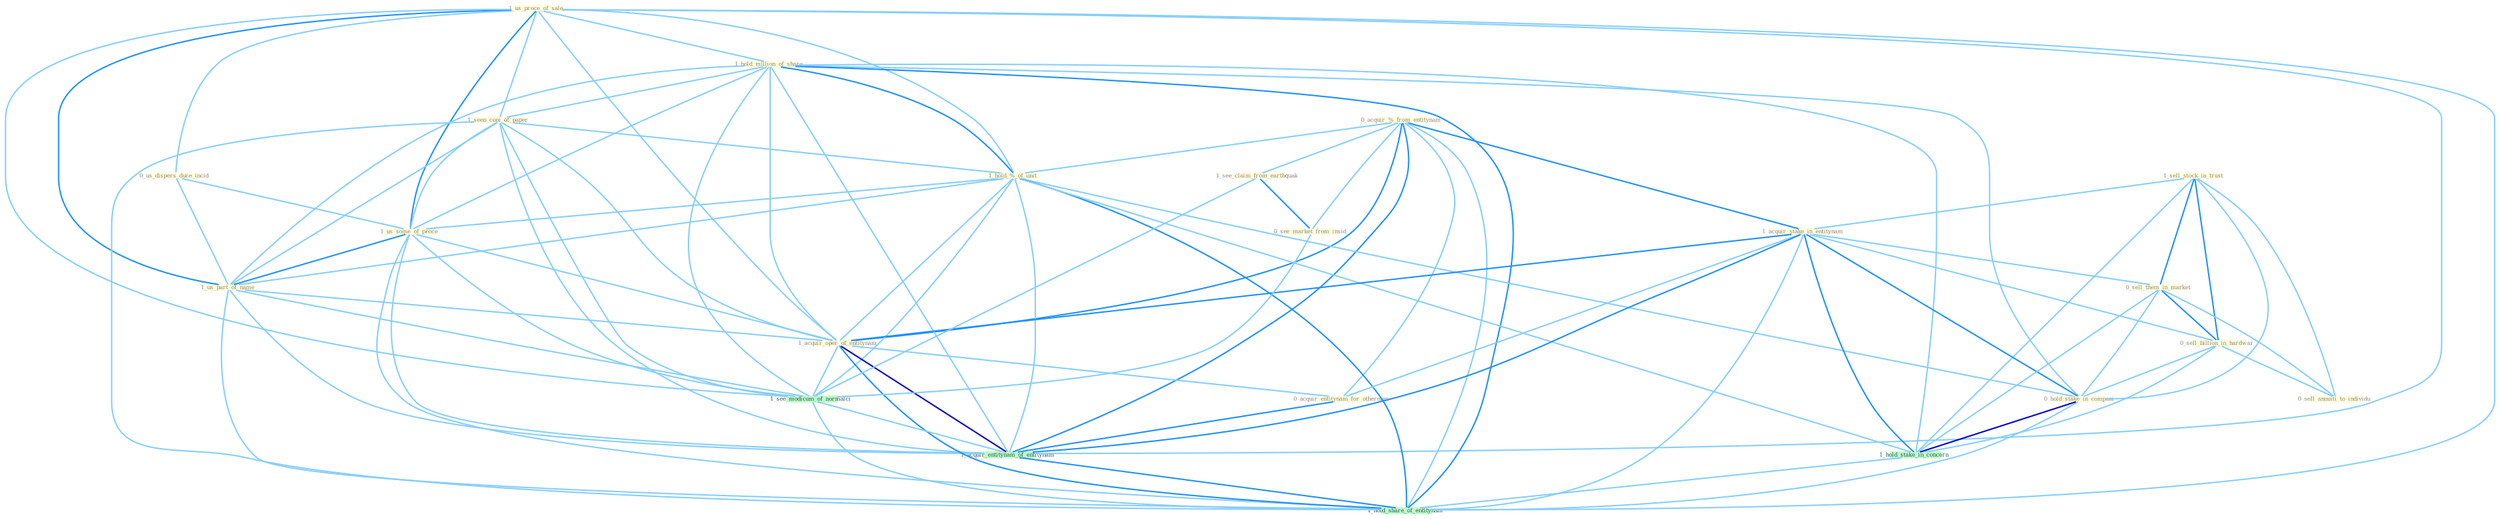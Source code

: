 Graph G{ 
    node
    [shape=polygon,style=filled,width=.5,height=.06,color="#BDFCC9",fixedsize=true,fontsize=4,
    fontcolor="#2f4f4f"];
    {node
    [color="#ffffe0", fontcolor="#8b7d6b"] "1_us_proce_of_sale " "0_us_dispers_dure_incid " "0_acquir_%_from_entitynam " "1_hold_million_of_share " "1_seen_copi_of_paper " "1_hold_%_of_unit " "1_sell_stock_in_trust " "1_acquir_stake_in_entitynam " "1_us_some_of_proce " "1_us_part_of_name " "1_acquir_oper_of_entitynam " "1_see_claim_from_earthquak " "0_see_market_from_insid " "0_acquir_entitynam_for_othernum " "0_sell_them_in_market " "0_sell_billion_in_hardwar " "0_sell_annuiti_to_individu " "0_hold_stake_in_compani "}
{node [color="#fff0f5", fontcolor="#b22222"]}
edge [color="#B0E2FF"];

	"1_us_proce_of_sale " -- "0_us_dispers_dure_incid " [w="1", color="#87cefa" ];
	"1_us_proce_of_sale " -- "1_hold_million_of_share " [w="1", color="#87cefa" ];
	"1_us_proce_of_sale " -- "1_seen_copi_of_paper " [w="1", color="#87cefa" ];
	"1_us_proce_of_sale " -- "1_hold_%_of_unit " [w="1", color="#87cefa" ];
	"1_us_proce_of_sale " -- "1_us_some_of_proce " [w="2", color="#1e90ff" , len=0.8];
	"1_us_proce_of_sale " -- "1_us_part_of_name " [w="2", color="#1e90ff" , len=0.8];
	"1_us_proce_of_sale " -- "1_acquir_oper_of_entitynam " [w="1", color="#87cefa" ];
	"1_us_proce_of_sale " -- "1_see_modicum_of_normalci " [w="1", color="#87cefa" ];
	"1_us_proce_of_sale " -- "1_acquir_entitynam_of_entitynam " [w="1", color="#87cefa" ];
	"1_us_proce_of_sale " -- "1_hold_share_of_entitynam " [w="1", color="#87cefa" ];
	"0_us_dispers_dure_incid " -- "1_us_some_of_proce " [w="1", color="#87cefa" ];
	"0_us_dispers_dure_incid " -- "1_us_part_of_name " [w="1", color="#87cefa" ];
	"0_acquir_%_from_entitynam " -- "1_hold_%_of_unit " [w="1", color="#87cefa" ];
	"0_acquir_%_from_entitynam " -- "1_acquir_stake_in_entitynam " [w="2", color="#1e90ff" , len=0.8];
	"0_acquir_%_from_entitynam " -- "1_acquir_oper_of_entitynam " [w="2", color="#1e90ff" , len=0.8];
	"0_acquir_%_from_entitynam " -- "1_see_claim_from_earthquak " [w="1", color="#87cefa" ];
	"0_acquir_%_from_entitynam " -- "0_see_market_from_insid " [w="1", color="#87cefa" ];
	"0_acquir_%_from_entitynam " -- "0_acquir_entitynam_for_othernum " [w="1", color="#87cefa" ];
	"0_acquir_%_from_entitynam " -- "1_acquir_entitynam_of_entitynam " [w="2", color="#1e90ff" , len=0.8];
	"0_acquir_%_from_entitynam " -- "1_hold_share_of_entitynam " [w="1", color="#87cefa" ];
	"1_hold_million_of_share " -- "1_seen_copi_of_paper " [w="1", color="#87cefa" ];
	"1_hold_million_of_share " -- "1_hold_%_of_unit " [w="2", color="#1e90ff" , len=0.8];
	"1_hold_million_of_share " -- "1_us_some_of_proce " [w="1", color="#87cefa" ];
	"1_hold_million_of_share " -- "1_us_part_of_name " [w="1", color="#87cefa" ];
	"1_hold_million_of_share " -- "1_acquir_oper_of_entitynam " [w="1", color="#87cefa" ];
	"1_hold_million_of_share " -- "0_hold_stake_in_compani " [w="1", color="#87cefa" ];
	"1_hold_million_of_share " -- "1_hold_stake_in_concern " [w="1", color="#87cefa" ];
	"1_hold_million_of_share " -- "1_see_modicum_of_normalci " [w="1", color="#87cefa" ];
	"1_hold_million_of_share " -- "1_acquir_entitynam_of_entitynam " [w="1", color="#87cefa" ];
	"1_hold_million_of_share " -- "1_hold_share_of_entitynam " [w="2", color="#1e90ff" , len=0.8];
	"1_seen_copi_of_paper " -- "1_hold_%_of_unit " [w="1", color="#87cefa" ];
	"1_seen_copi_of_paper " -- "1_us_some_of_proce " [w="1", color="#87cefa" ];
	"1_seen_copi_of_paper " -- "1_us_part_of_name " [w="1", color="#87cefa" ];
	"1_seen_copi_of_paper " -- "1_acquir_oper_of_entitynam " [w="1", color="#87cefa" ];
	"1_seen_copi_of_paper " -- "1_see_modicum_of_normalci " [w="1", color="#87cefa" ];
	"1_seen_copi_of_paper " -- "1_acquir_entitynam_of_entitynam " [w="1", color="#87cefa" ];
	"1_seen_copi_of_paper " -- "1_hold_share_of_entitynam " [w="1", color="#87cefa" ];
	"1_hold_%_of_unit " -- "1_us_some_of_proce " [w="1", color="#87cefa" ];
	"1_hold_%_of_unit " -- "1_us_part_of_name " [w="1", color="#87cefa" ];
	"1_hold_%_of_unit " -- "1_acquir_oper_of_entitynam " [w="1", color="#87cefa" ];
	"1_hold_%_of_unit " -- "0_hold_stake_in_compani " [w="1", color="#87cefa" ];
	"1_hold_%_of_unit " -- "1_hold_stake_in_concern " [w="1", color="#87cefa" ];
	"1_hold_%_of_unit " -- "1_see_modicum_of_normalci " [w="1", color="#87cefa" ];
	"1_hold_%_of_unit " -- "1_acquir_entitynam_of_entitynam " [w="1", color="#87cefa" ];
	"1_hold_%_of_unit " -- "1_hold_share_of_entitynam " [w="2", color="#1e90ff" , len=0.8];
	"1_sell_stock_in_trust " -- "1_acquir_stake_in_entitynam " [w="1", color="#87cefa" ];
	"1_sell_stock_in_trust " -- "0_sell_them_in_market " [w="2", color="#1e90ff" , len=0.8];
	"1_sell_stock_in_trust " -- "0_sell_billion_in_hardwar " [w="2", color="#1e90ff" , len=0.8];
	"1_sell_stock_in_trust " -- "0_sell_annuiti_to_individu " [w="1", color="#87cefa" ];
	"1_sell_stock_in_trust " -- "0_hold_stake_in_compani " [w="1", color="#87cefa" ];
	"1_sell_stock_in_trust " -- "1_hold_stake_in_concern " [w="1", color="#87cefa" ];
	"1_acquir_stake_in_entitynam " -- "1_acquir_oper_of_entitynam " [w="2", color="#1e90ff" , len=0.8];
	"1_acquir_stake_in_entitynam " -- "0_acquir_entitynam_for_othernum " [w="1", color="#87cefa" ];
	"1_acquir_stake_in_entitynam " -- "0_sell_them_in_market " [w="1", color="#87cefa" ];
	"1_acquir_stake_in_entitynam " -- "0_sell_billion_in_hardwar " [w="1", color="#87cefa" ];
	"1_acquir_stake_in_entitynam " -- "0_hold_stake_in_compani " [w="2", color="#1e90ff" , len=0.8];
	"1_acquir_stake_in_entitynam " -- "1_hold_stake_in_concern " [w="2", color="#1e90ff" , len=0.8];
	"1_acquir_stake_in_entitynam " -- "1_acquir_entitynam_of_entitynam " [w="2", color="#1e90ff" , len=0.8];
	"1_acquir_stake_in_entitynam " -- "1_hold_share_of_entitynam " [w="1", color="#87cefa" ];
	"1_us_some_of_proce " -- "1_us_part_of_name " [w="2", color="#1e90ff" , len=0.8];
	"1_us_some_of_proce " -- "1_acquir_oper_of_entitynam " [w="1", color="#87cefa" ];
	"1_us_some_of_proce " -- "1_see_modicum_of_normalci " [w="1", color="#87cefa" ];
	"1_us_some_of_proce " -- "1_acquir_entitynam_of_entitynam " [w="1", color="#87cefa" ];
	"1_us_some_of_proce " -- "1_hold_share_of_entitynam " [w="1", color="#87cefa" ];
	"1_us_part_of_name " -- "1_acquir_oper_of_entitynam " [w="1", color="#87cefa" ];
	"1_us_part_of_name " -- "1_see_modicum_of_normalci " [w="1", color="#87cefa" ];
	"1_us_part_of_name " -- "1_acquir_entitynam_of_entitynam " [w="1", color="#87cefa" ];
	"1_us_part_of_name " -- "1_hold_share_of_entitynam " [w="1", color="#87cefa" ];
	"1_acquir_oper_of_entitynam " -- "0_acquir_entitynam_for_othernum " [w="1", color="#87cefa" ];
	"1_acquir_oper_of_entitynam " -- "1_see_modicum_of_normalci " [w="1", color="#87cefa" ];
	"1_acquir_oper_of_entitynam " -- "1_acquir_entitynam_of_entitynam " [w="3", color="#0000cd" , len=0.6];
	"1_acquir_oper_of_entitynam " -- "1_hold_share_of_entitynam " [w="2", color="#1e90ff" , len=0.8];
	"1_see_claim_from_earthquak " -- "0_see_market_from_insid " [w="2", color="#1e90ff" , len=0.8];
	"1_see_claim_from_earthquak " -- "1_see_modicum_of_normalci " [w="1", color="#87cefa" ];
	"0_see_market_from_insid " -- "1_see_modicum_of_normalci " [w="1", color="#87cefa" ];
	"0_acquir_entitynam_for_othernum " -- "1_acquir_entitynam_of_entitynam " [w="2", color="#1e90ff" , len=0.8];
	"0_sell_them_in_market " -- "0_sell_billion_in_hardwar " [w="2", color="#1e90ff" , len=0.8];
	"0_sell_them_in_market " -- "0_sell_annuiti_to_individu " [w="1", color="#87cefa" ];
	"0_sell_them_in_market " -- "0_hold_stake_in_compani " [w="1", color="#87cefa" ];
	"0_sell_them_in_market " -- "1_hold_stake_in_concern " [w="1", color="#87cefa" ];
	"0_sell_billion_in_hardwar " -- "0_sell_annuiti_to_individu " [w="1", color="#87cefa" ];
	"0_sell_billion_in_hardwar " -- "0_hold_stake_in_compani " [w="1", color="#87cefa" ];
	"0_sell_billion_in_hardwar " -- "1_hold_stake_in_concern " [w="1", color="#87cefa" ];
	"0_hold_stake_in_compani " -- "1_hold_stake_in_concern " [w="3", color="#0000cd" , len=0.6];
	"0_hold_stake_in_compani " -- "1_hold_share_of_entitynam " [w="1", color="#87cefa" ];
	"1_hold_stake_in_concern " -- "1_hold_share_of_entitynam " [w="1", color="#87cefa" ];
	"1_see_modicum_of_normalci " -- "1_acquir_entitynam_of_entitynam " [w="1", color="#87cefa" ];
	"1_see_modicum_of_normalci " -- "1_hold_share_of_entitynam " [w="1", color="#87cefa" ];
	"1_acquir_entitynam_of_entitynam " -- "1_hold_share_of_entitynam " [w="2", color="#1e90ff" , len=0.8];
}